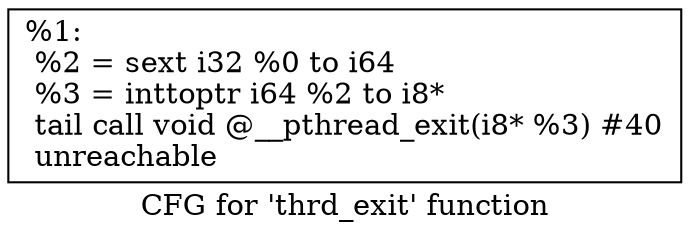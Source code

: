 digraph "CFG for 'thrd_exit' function" {
	label="CFG for 'thrd_exit' function";

	Node0x1d5c360 [shape=record,label="{%1:\l  %2 = sext i32 %0 to i64\l  %3 = inttoptr i64 %2 to i8*\l  tail call void @__pthread_exit(i8* %3) #40\l  unreachable\l}"];
}

